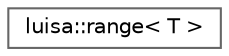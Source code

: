 digraph "类继承关系图"
{
 // LATEX_PDF_SIZE
  bgcolor="transparent";
  edge [fontname=Helvetica,fontsize=10,labelfontname=Helvetica,labelfontsize=10];
  node [fontname=Helvetica,fontsize=10,shape=box,height=0.2,width=0.4];
  rankdir="LR";
  Node0 [id="Node000000",label="luisa::range\< T \>",height=0.2,width=0.4,color="grey40", fillcolor="white", style="filled",URL="$classluisa_1_1range.html",tooltip=" "];
}
